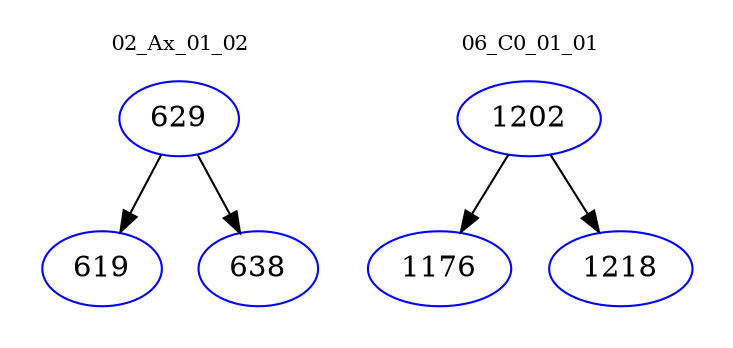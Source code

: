 digraph{
subgraph cluster_0 {
color = white
label = "02_Ax_01_02";
fontsize=10;
T0_629 [label="629", color="blue"]
T0_629 -> T0_619 [color="black"]
T0_619 [label="619", color="blue"]
T0_629 -> T0_638 [color="black"]
T0_638 [label="638", color="blue"]
}
subgraph cluster_1 {
color = white
label = "06_C0_01_01";
fontsize=10;
T1_1202 [label="1202", color="blue"]
T1_1202 -> T1_1176 [color="black"]
T1_1176 [label="1176", color="blue"]
T1_1202 -> T1_1218 [color="black"]
T1_1218 [label="1218", color="blue"]
}
}
